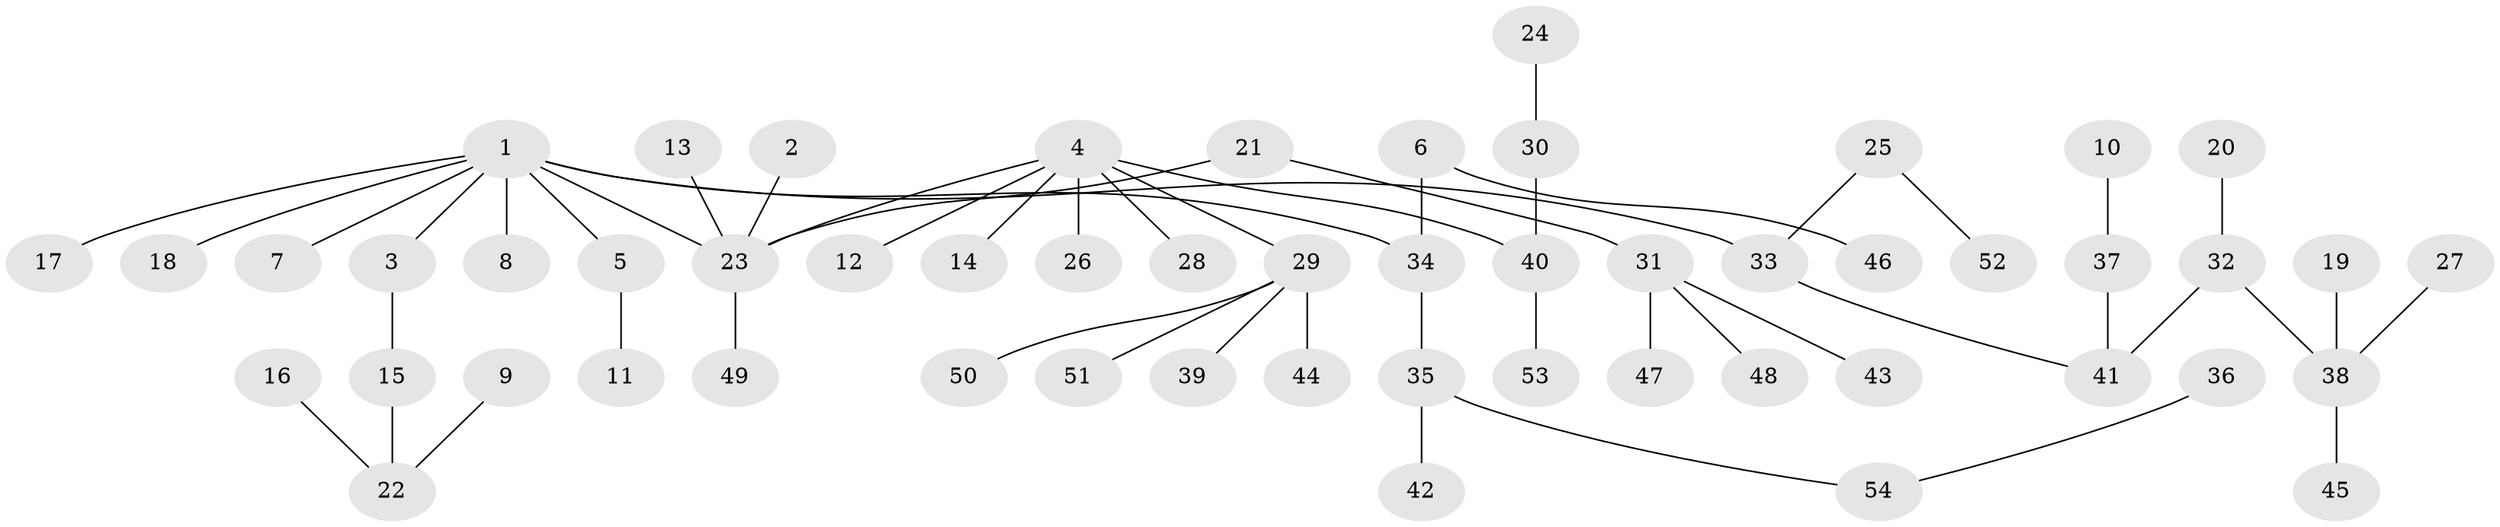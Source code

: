 // original degree distribution, {6: 0.009345794392523364, 2: 0.17757009345794392, 4: 0.08411214953271028, 5: 0.04672897196261682, 7: 0.009345794392523364, 1: 0.5420560747663551, 3: 0.1308411214953271}
// Generated by graph-tools (version 1.1) at 2025/50/03/09/25 03:50:21]
// undirected, 54 vertices, 53 edges
graph export_dot {
graph [start="1"]
  node [color=gray90,style=filled];
  1;
  2;
  3;
  4;
  5;
  6;
  7;
  8;
  9;
  10;
  11;
  12;
  13;
  14;
  15;
  16;
  17;
  18;
  19;
  20;
  21;
  22;
  23;
  24;
  25;
  26;
  27;
  28;
  29;
  30;
  31;
  32;
  33;
  34;
  35;
  36;
  37;
  38;
  39;
  40;
  41;
  42;
  43;
  44;
  45;
  46;
  47;
  48;
  49;
  50;
  51;
  52;
  53;
  54;
  1 -- 3 [weight=1.0];
  1 -- 5 [weight=1.0];
  1 -- 7 [weight=1.0];
  1 -- 8 [weight=1.0];
  1 -- 17 [weight=1.0];
  1 -- 18 [weight=1.0];
  1 -- 23 [weight=1.0];
  1 -- 33 [weight=1.0];
  1 -- 34 [weight=1.0];
  2 -- 23 [weight=1.0];
  3 -- 15 [weight=1.0];
  4 -- 12 [weight=1.0];
  4 -- 14 [weight=1.0];
  4 -- 23 [weight=1.0];
  4 -- 26 [weight=1.0];
  4 -- 28 [weight=1.0];
  4 -- 29 [weight=1.0];
  4 -- 40 [weight=1.0];
  5 -- 11 [weight=1.0];
  6 -- 34 [weight=1.0];
  6 -- 46 [weight=1.0];
  9 -- 22 [weight=1.0];
  10 -- 37 [weight=1.0];
  13 -- 23 [weight=1.0];
  15 -- 22 [weight=1.0];
  16 -- 22 [weight=1.0];
  19 -- 38 [weight=1.0];
  20 -- 32 [weight=1.0];
  21 -- 23 [weight=1.0];
  21 -- 31 [weight=1.0];
  23 -- 49 [weight=1.0];
  24 -- 30 [weight=1.0];
  25 -- 33 [weight=1.0];
  25 -- 52 [weight=1.0];
  27 -- 38 [weight=1.0];
  29 -- 39 [weight=1.0];
  29 -- 44 [weight=1.0];
  29 -- 50 [weight=1.0];
  29 -- 51 [weight=1.0];
  30 -- 40 [weight=1.0];
  31 -- 43 [weight=1.0];
  31 -- 47 [weight=1.0];
  31 -- 48 [weight=1.0];
  32 -- 38 [weight=1.0];
  32 -- 41 [weight=1.0];
  33 -- 41 [weight=1.0];
  34 -- 35 [weight=1.0];
  35 -- 42 [weight=1.0];
  35 -- 54 [weight=1.0];
  36 -- 54 [weight=1.0];
  37 -- 41 [weight=1.0];
  38 -- 45 [weight=1.0];
  40 -- 53 [weight=1.0];
}
